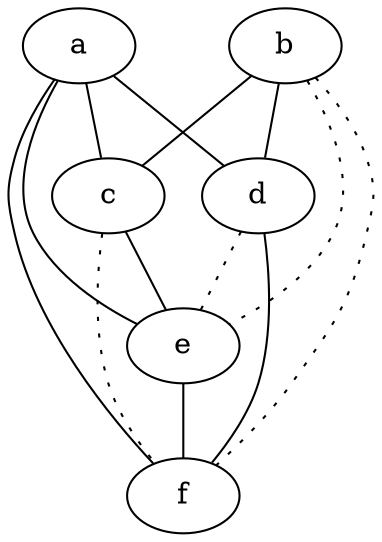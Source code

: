 graph {
a -- c;
a -- d;
a -- e;
a -- f;
b -- c;
b -- d;
b -- e [style=dotted];
b -- f [style=dotted];
c -- e;
c -- f [style=dotted];
d -- e [style=dotted];
d -- f;
e -- f;
}
